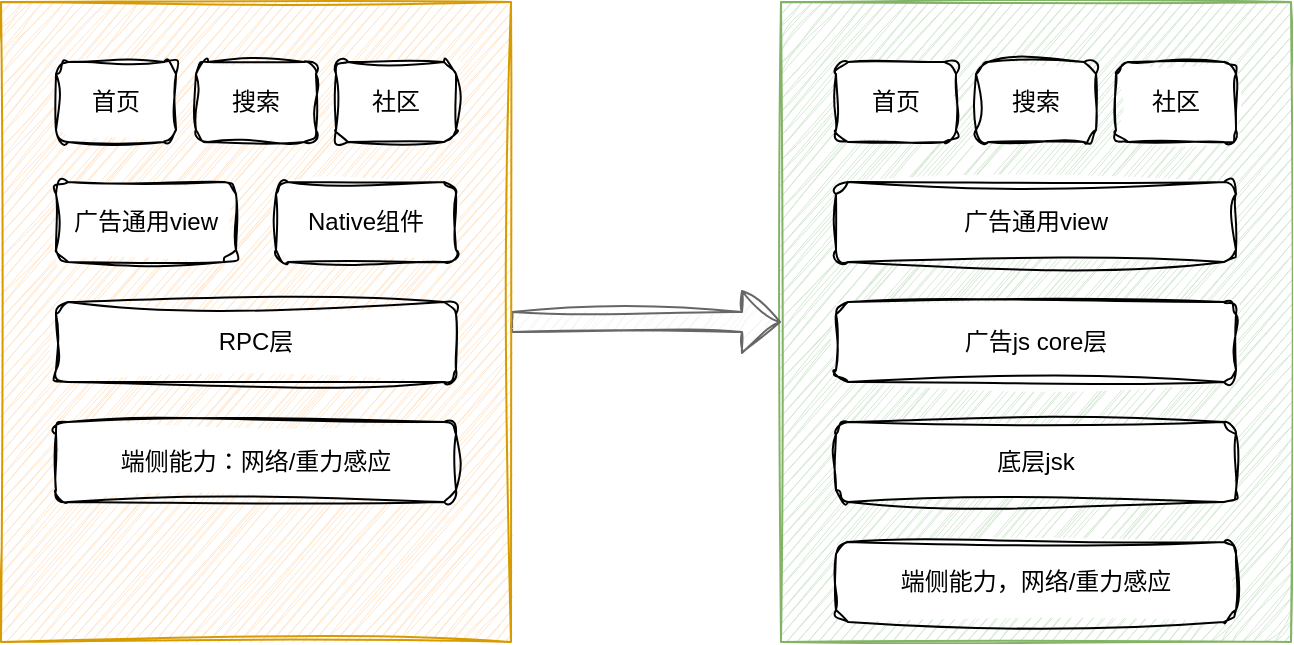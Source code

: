 <mxfile version="24.7.8">
  <diagram id="prtHgNgQTEPvFCAcTncT" name="Page-1">
    <mxGraphModel dx="1224" dy="739" grid="1" gridSize="10" guides="1" tooltips="1" connect="1" arrows="1" fold="1" page="1" pageScale="1" pageWidth="827" pageHeight="1169" math="0" shadow="0">
      <root>
        <mxCell id="0" />
        <mxCell id="1" parent="0" />
        <mxCell id="6M0Tjz0h5s1cv5i4jDKu-20" value="" style="rounded=0;whiteSpace=wrap;html=1;fillColor=#d5e8d4;strokeColor=#82b366;sketch=1;curveFitting=1;jiggle=2;" vertex="1" parent="1">
          <mxGeometry x="462.5" y="90" width="255" height="320" as="geometry" />
        </mxCell>
        <mxCell id="6M0Tjz0h5s1cv5i4jDKu-21" style="edgeStyle=orthogonalEdgeStyle;shape=flexArrow;rounded=0;orthogonalLoop=1;jettySize=auto;html=1;exitX=1;exitY=0.5;exitDx=0;exitDy=0;fillColor=#f5f5f5;strokeColor=#666666;sketch=1;curveFitting=1;jiggle=2;" edge="1" parent="1" source="6M0Tjz0h5s1cv5i4jDKu-19" target="6M0Tjz0h5s1cv5i4jDKu-20">
          <mxGeometry relative="1" as="geometry" />
        </mxCell>
        <mxCell id="6M0Tjz0h5s1cv5i4jDKu-19" value="" style="rounded=0;whiteSpace=wrap;html=1;fillColor=#ffe6cc;strokeColor=#d79b00;glass=0;shadow=0;sketch=1;curveFitting=1;jiggle=2;" vertex="1" parent="1">
          <mxGeometry x="72.5" y="90" width="255" height="320" as="geometry" />
        </mxCell>
        <mxCell id="6M0Tjz0h5s1cv5i4jDKu-1" value="首页" style="rounded=1;whiteSpace=wrap;html=1;sketch=1;curveFitting=1;jiggle=2;" vertex="1" parent="1">
          <mxGeometry x="100" y="120" width="60" height="40" as="geometry" />
        </mxCell>
        <mxCell id="6M0Tjz0h5s1cv5i4jDKu-6" value="搜索" style="rounded=1;whiteSpace=wrap;html=1;sketch=1;curveFitting=1;jiggle=2;" vertex="1" parent="1">
          <mxGeometry x="170" y="120" width="60" height="40" as="geometry" />
        </mxCell>
        <mxCell id="6M0Tjz0h5s1cv5i4jDKu-7" value="社区" style="rounded=1;whiteSpace=wrap;html=1;sketch=1;curveFitting=1;jiggle=2;" vertex="1" parent="1">
          <mxGeometry x="240" y="120" width="60" height="40" as="geometry" />
        </mxCell>
        <mxCell id="6M0Tjz0h5s1cv5i4jDKu-8" value="广告通用view" style="rounded=1;whiteSpace=wrap;html=1;sketch=1;curveFitting=1;jiggle=2;" vertex="1" parent="1">
          <mxGeometry x="100" y="180" width="90" height="40" as="geometry" />
        </mxCell>
        <mxCell id="6M0Tjz0h5s1cv5i4jDKu-10" value="RPC层" style="rounded=1;whiteSpace=wrap;html=1;sketch=1;curveFitting=1;jiggle=2;" vertex="1" parent="1">
          <mxGeometry x="100" y="240" width="200" height="40" as="geometry" />
        </mxCell>
        <mxCell id="6M0Tjz0h5s1cv5i4jDKu-11" value="Native组件" style="rounded=1;whiteSpace=wrap;html=1;sketch=1;curveFitting=1;jiggle=2;" vertex="1" parent="1">
          <mxGeometry x="210" y="180" width="90" height="40" as="geometry" />
        </mxCell>
        <mxCell id="6M0Tjz0h5s1cv5i4jDKu-12" value="首页" style="rounded=1;whiteSpace=wrap;html=1;sketch=1;curveFitting=1;jiggle=2;" vertex="1" parent="1">
          <mxGeometry x="490" y="120" width="60" height="40" as="geometry" />
        </mxCell>
        <mxCell id="6M0Tjz0h5s1cv5i4jDKu-13" value="搜索" style="rounded=1;whiteSpace=wrap;html=1;sketch=1;curveFitting=1;jiggle=2;" vertex="1" parent="1">
          <mxGeometry x="560" y="120" width="60" height="40" as="geometry" />
        </mxCell>
        <mxCell id="6M0Tjz0h5s1cv5i4jDKu-14" value="社区" style="rounded=1;whiteSpace=wrap;html=1;sketch=1;curveFitting=1;jiggle=2;" vertex="1" parent="1">
          <mxGeometry x="630" y="120" width="60" height="40" as="geometry" />
        </mxCell>
        <mxCell id="6M0Tjz0h5s1cv5i4jDKu-15" value="广告通用view" style="rounded=1;whiteSpace=wrap;html=1;sketch=1;curveFitting=1;jiggle=2;" vertex="1" parent="1">
          <mxGeometry x="490" y="180" width="200" height="40" as="geometry" />
        </mxCell>
        <mxCell id="6M0Tjz0h5s1cv5i4jDKu-16" value="广告js core层" style="rounded=1;whiteSpace=wrap;html=1;sketch=1;curveFitting=1;jiggle=2;" vertex="1" parent="1">
          <mxGeometry x="490" y="240" width="200" height="40" as="geometry" />
        </mxCell>
        <mxCell id="6M0Tjz0h5s1cv5i4jDKu-18" value="底层jsk" style="rounded=1;whiteSpace=wrap;html=1;sketch=1;curveFitting=1;jiggle=2;" vertex="1" parent="1">
          <mxGeometry x="490" y="300" width="200" height="40" as="geometry" />
        </mxCell>
        <mxCell id="6M0Tjz0h5s1cv5i4jDKu-22" value="端侧能力：网络/重力感应" style="rounded=1;whiteSpace=wrap;html=1;sketch=1;curveFitting=1;jiggle=2;" vertex="1" parent="1">
          <mxGeometry x="100" y="300" width="200" height="40" as="geometry" />
        </mxCell>
        <mxCell id="6M0Tjz0h5s1cv5i4jDKu-23" value="端侧能力，网络/重力感应" style="rounded=1;whiteSpace=wrap;html=1;sketch=1;curveFitting=1;jiggle=2;" vertex="1" parent="1">
          <mxGeometry x="490" y="360" width="200" height="40" as="geometry" />
        </mxCell>
      </root>
    </mxGraphModel>
  </diagram>
</mxfile>
